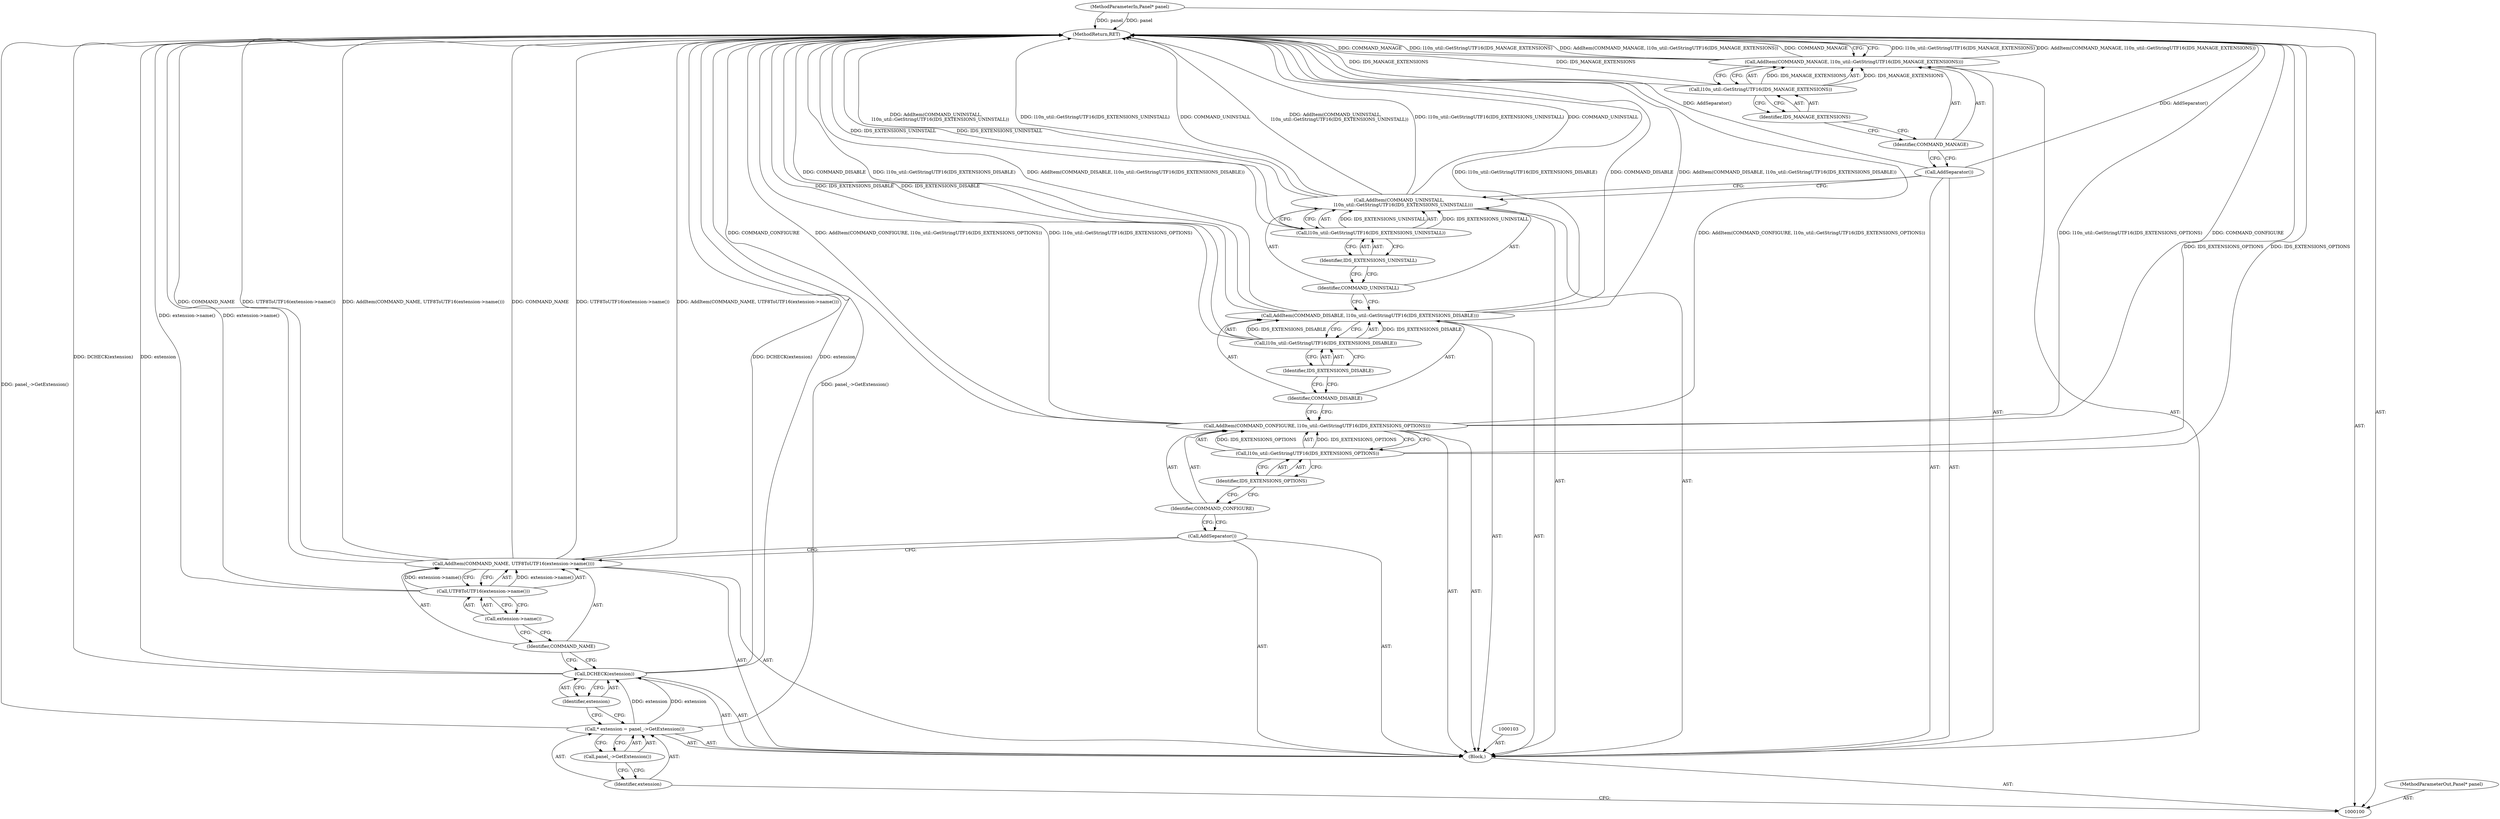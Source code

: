 digraph "0_Chrome_6b5f83842b5edb5d4bd6684b196b3630c6769731_3" {
"1000131" [label="(MethodReturn,RET)"];
"1000101" [label="(MethodParameterIn,Panel* panel)"];
"1000169" [label="(MethodParameterOut,Panel* panel)"];
"1000119" [label="(Identifier,COMMAND_DISABLE)"];
"1000120" [label="(Call,l10n_util::GetStringUTF16(IDS_EXTENSIONS_DISABLE))"];
"1000118" [label="(Call,AddItem(COMMAND_DISABLE, l10n_util::GetStringUTF16(IDS_EXTENSIONS_DISABLE)))"];
"1000121" [label="(Identifier,IDS_EXTENSIONS_DISABLE)"];
"1000123" [label="(Identifier,COMMAND_UNINSTALL)"];
"1000122" [label="(Call,AddItem(COMMAND_UNINSTALL,\n      l10n_util::GetStringUTF16(IDS_EXTENSIONS_UNINSTALL)))"];
"1000125" [label="(Identifier,IDS_EXTENSIONS_UNINSTALL)"];
"1000124" [label="(Call,l10n_util::GetStringUTF16(IDS_EXTENSIONS_UNINSTALL))"];
"1000126" [label="(Call,AddSeparator())"];
"1000128" [label="(Identifier,COMMAND_MANAGE)"];
"1000129" [label="(Call,l10n_util::GetStringUTF16(IDS_MANAGE_EXTENSIONS))"];
"1000127" [label="(Call,AddItem(COMMAND_MANAGE, l10n_util::GetStringUTF16(IDS_MANAGE_EXTENSIONS)))"];
"1000130" [label="(Identifier,IDS_MANAGE_EXTENSIONS)"];
"1000102" [label="(Block,)"];
"1000104" [label="(Call,* extension = panel_->GetExtension())"];
"1000105" [label="(Identifier,extension)"];
"1000106" [label="(Call,panel_->GetExtension())"];
"1000107" [label="(Call,DCHECK(extension))"];
"1000108" [label="(Identifier,extension)"];
"1000110" [label="(Identifier,COMMAND_NAME)"];
"1000109" [label="(Call,AddItem(COMMAND_NAME, UTF8ToUTF16(extension->name())))"];
"1000111" [label="(Call,UTF8ToUTF16(extension->name()))"];
"1000112" [label="(Call,extension->name())"];
"1000113" [label="(Call,AddSeparator())"];
"1000115" [label="(Identifier,COMMAND_CONFIGURE)"];
"1000114" [label="(Call,AddItem(COMMAND_CONFIGURE, l10n_util::GetStringUTF16(IDS_EXTENSIONS_OPTIONS)))"];
"1000116" [label="(Call,l10n_util::GetStringUTF16(IDS_EXTENSIONS_OPTIONS))"];
"1000117" [label="(Identifier,IDS_EXTENSIONS_OPTIONS)"];
"1000131" -> "1000100"  [label="AST: "];
"1000131" -> "1000127"  [label="CFG: "];
"1000116" -> "1000131"  [label="DDG: IDS_EXTENSIONS_OPTIONS"];
"1000124" -> "1000131"  [label="DDG: IDS_EXTENSIONS_UNINSTALL"];
"1000107" -> "1000131"  [label="DDG: extension"];
"1000107" -> "1000131"  [label="DDG: DCHECK(extension)"];
"1000114" -> "1000131"  [label="DDG: AddItem(COMMAND_CONFIGURE, l10n_util::GetStringUTF16(IDS_EXTENSIONS_OPTIONS))"];
"1000114" -> "1000131"  [label="DDG: COMMAND_CONFIGURE"];
"1000114" -> "1000131"  [label="DDG: l10n_util::GetStringUTF16(IDS_EXTENSIONS_OPTIONS)"];
"1000122" -> "1000131"  [label="DDG: COMMAND_UNINSTALL"];
"1000122" -> "1000131"  [label="DDG: AddItem(COMMAND_UNINSTALL,\n      l10n_util::GetStringUTF16(IDS_EXTENSIONS_UNINSTALL))"];
"1000122" -> "1000131"  [label="DDG: l10n_util::GetStringUTF16(IDS_EXTENSIONS_UNINSTALL)"];
"1000127" -> "1000131"  [label="DDG: l10n_util::GetStringUTF16(IDS_MANAGE_EXTENSIONS)"];
"1000127" -> "1000131"  [label="DDG: AddItem(COMMAND_MANAGE, l10n_util::GetStringUTF16(IDS_MANAGE_EXTENSIONS))"];
"1000127" -> "1000131"  [label="DDG: COMMAND_MANAGE"];
"1000118" -> "1000131"  [label="DDG: AddItem(COMMAND_DISABLE, l10n_util::GetStringUTF16(IDS_EXTENSIONS_DISABLE))"];
"1000118" -> "1000131"  [label="DDG: COMMAND_DISABLE"];
"1000118" -> "1000131"  [label="DDG: l10n_util::GetStringUTF16(IDS_EXTENSIONS_DISABLE)"];
"1000111" -> "1000131"  [label="DDG: extension->name()"];
"1000129" -> "1000131"  [label="DDG: IDS_MANAGE_EXTENSIONS"];
"1000126" -> "1000131"  [label="DDG: AddSeparator()"];
"1000120" -> "1000131"  [label="DDG: IDS_EXTENSIONS_DISABLE"];
"1000101" -> "1000131"  [label="DDG: panel"];
"1000109" -> "1000131"  [label="DDG: COMMAND_NAME"];
"1000109" -> "1000131"  [label="DDG: UTF8ToUTF16(extension->name())"];
"1000109" -> "1000131"  [label="DDG: AddItem(COMMAND_NAME, UTF8ToUTF16(extension->name()))"];
"1000104" -> "1000131"  [label="DDG: panel_->GetExtension()"];
"1000101" -> "1000100"  [label="AST: "];
"1000101" -> "1000131"  [label="DDG: panel"];
"1000169" -> "1000100"  [label="AST: "];
"1000119" -> "1000118"  [label="AST: "];
"1000119" -> "1000114"  [label="CFG: "];
"1000121" -> "1000119"  [label="CFG: "];
"1000120" -> "1000118"  [label="AST: "];
"1000120" -> "1000121"  [label="CFG: "];
"1000121" -> "1000120"  [label="AST: "];
"1000118" -> "1000120"  [label="CFG: "];
"1000120" -> "1000131"  [label="DDG: IDS_EXTENSIONS_DISABLE"];
"1000120" -> "1000118"  [label="DDG: IDS_EXTENSIONS_DISABLE"];
"1000118" -> "1000102"  [label="AST: "];
"1000118" -> "1000120"  [label="CFG: "];
"1000119" -> "1000118"  [label="AST: "];
"1000120" -> "1000118"  [label="AST: "];
"1000123" -> "1000118"  [label="CFG: "];
"1000118" -> "1000131"  [label="DDG: AddItem(COMMAND_DISABLE, l10n_util::GetStringUTF16(IDS_EXTENSIONS_DISABLE))"];
"1000118" -> "1000131"  [label="DDG: COMMAND_DISABLE"];
"1000118" -> "1000131"  [label="DDG: l10n_util::GetStringUTF16(IDS_EXTENSIONS_DISABLE)"];
"1000120" -> "1000118"  [label="DDG: IDS_EXTENSIONS_DISABLE"];
"1000121" -> "1000120"  [label="AST: "];
"1000121" -> "1000119"  [label="CFG: "];
"1000120" -> "1000121"  [label="CFG: "];
"1000123" -> "1000122"  [label="AST: "];
"1000123" -> "1000118"  [label="CFG: "];
"1000125" -> "1000123"  [label="CFG: "];
"1000122" -> "1000102"  [label="AST: "];
"1000122" -> "1000124"  [label="CFG: "];
"1000123" -> "1000122"  [label="AST: "];
"1000124" -> "1000122"  [label="AST: "];
"1000126" -> "1000122"  [label="CFG: "];
"1000122" -> "1000131"  [label="DDG: COMMAND_UNINSTALL"];
"1000122" -> "1000131"  [label="DDG: AddItem(COMMAND_UNINSTALL,\n      l10n_util::GetStringUTF16(IDS_EXTENSIONS_UNINSTALL))"];
"1000122" -> "1000131"  [label="DDG: l10n_util::GetStringUTF16(IDS_EXTENSIONS_UNINSTALL)"];
"1000124" -> "1000122"  [label="DDG: IDS_EXTENSIONS_UNINSTALL"];
"1000125" -> "1000124"  [label="AST: "];
"1000125" -> "1000123"  [label="CFG: "];
"1000124" -> "1000125"  [label="CFG: "];
"1000124" -> "1000122"  [label="AST: "];
"1000124" -> "1000125"  [label="CFG: "];
"1000125" -> "1000124"  [label="AST: "];
"1000122" -> "1000124"  [label="CFG: "];
"1000124" -> "1000131"  [label="DDG: IDS_EXTENSIONS_UNINSTALL"];
"1000124" -> "1000122"  [label="DDG: IDS_EXTENSIONS_UNINSTALL"];
"1000126" -> "1000102"  [label="AST: "];
"1000126" -> "1000122"  [label="CFG: "];
"1000128" -> "1000126"  [label="CFG: "];
"1000126" -> "1000131"  [label="DDG: AddSeparator()"];
"1000128" -> "1000127"  [label="AST: "];
"1000128" -> "1000126"  [label="CFG: "];
"1000130" -> "1000128"  [label="CFG: "];
"1000129" -> "1000127"  [label="AST: "];
"1000129" -> "1000130"  [label="CFG: "];
"1000130" -> "1000129"  [label="AST: "];
"1000127" -> "1000129"  [label="CFG: "];
"1000129" -> "1000131"  [label="DDG: IDS_MANAGE_EXTENSIONS"];
"1000129" -> "1000127"  [label="DDG: IDS_MANAGE_EXTENSIONS"];
"1000127" -> "1000102"  [label="AST: "];
"1000127" -> "1000129"  [label="CFG: "];
"1000128" -> "1000127"  [label="AST: "];
"1000129" -> "1000127"  [label="AST: "];
"1000131" -> "1000127"  [label="CFG: "];
"1000127" -> "1000131"  [label="DDG: l10n_util::GetStringUTF16(IDS_MANAGE_EXTENSIONS)"];
"1000127" -> "1000131"  [label="DDG: AddItem(COMMAND_MANAGE, l10n_util::GetStringUTF16(IDS_MANAGE_EXTENSIONS))"];
"1000127" -> "1000131"  [label="DDG: COMMAND_MANAGE"];
"1000129" -> "1000127"  [label="DDG: IDS_MANAGE_EXTENSIONS"];
"1000130" -> "1000129"  [label="AST: "];
"1000130" -> "1000128"  [label="CFG: "];
"1000129" -> "1000130"  [label="CFG: "];
"1000102" -> "1000100"  [label="AST: "];
"1000103" -> "1000102"  [label="AST: "];
"1000104" -> "1000102"  [label="AST: "];
"1000107" -> "1000102"  [label="AST: "];
"1000109" -> "1000102"  [label="AST: "];
"1000113" -> "1000102"  [label="AST: "];
"1000114" -> "1000102"  [label="AST: "];
"1000118" -> "1000102"  [label="AST: "];
"1000122" -> "1000102"  [label="AST: "];
"1000126" -> "1000102"  [label="AST: "];
"1000127" -> "1000102"  [label="AST: "];
"1000104" -> "1000102"  [label="AST: "];
"1000104" -> "1000106"  [label="CFG: "];
"1000105" -> "1000104"  [label="AST: "];
"1000106" -> "1000104"  [label="AST: "];
"1000108" -> "1000104"  [label="CFG: "];
"1000104" -> "1000131"  [label="DDG: panel_->GetExtension()"];
"1000104" -> "1000107"  [label="DDG: extension"];
"1000105" -> "1000104"  [label="AST: "];
"1000105" -> "1000100"  [label="CFG: "];
"1000106" -> "1000105"  [label="CFG: "];
"1000106" -> "1000104"  [label="AST: "];
"1000106" -> "1000105"  [label="CFG: "];
"1000104" -> "1000106"  [label="CFG: "];
"1000107" -> "1000102"  [label="AST: "];
"1000107" -> "1000108"  [label="CFG: "];
"1000108" -> "1000107"  [label="AST: "];
"1000110" -> "1000107"  [label="CFG: "];
"1000107" -> "1000131"  [label="DDG: extension"];
"1000107" -> "1000131"  [label="DDG: DCHECK(extension)"];
"1000104" -> "1000107"  [label="DDG: extension"];
"1000108" -> "1000107"  [label="AST: "];
"1000108" -> "1000104"  [label="CFG: "];
"1000107" -> "1000108"  [label="CFG: "];
"1000110" -> "1000109"  [label="AST: "];
"1000110" -> "1000107"  [label="CFG: "];
"1000112" -> "1000110"  [label="CFG: "];
"1000109" -> "1000102"  [label="AST: "];
"1000109" -> "1000111"  [label="CFG: "];
"1000110" -> "1000109"  [label="AST: "];
"1000111" -> "1000109"  [label="AST: "];
"1000113" -> "1000109"  [label="CFG: "];
"1000109" -> "1000131"  [label="DDG: COMMAND_NAME"];
"1000109" -> "1000131"  [label="DDG: UTF8ToUTF16(extension->name())"];
"1000109" -> "1000131"  [label="DDG: AddItem(COMMAND_NAME, UTF8ToUTF16(extension->name()))"];
"1000111" -> "1000109"  [label="DDG: extension->name()"];
"1000111" -> "1000109"  [label="AST: "];
"1000111" -> "1000112"  [label="CFG: "];
"1000112" -> "1000111"  [label="AST: "];
"1000109" -> "1000111"  [label="CFG: "];
"1000111" -> "1000131"  [label="DDG: extension->name()"];
"1000111" -> "1000109"  [label="DDG: extension->name()"];
"1000112" -> "1000111"  [label="AST: "];
"1000112" -> "1000110"  [label="CFG: "];
"1000111" -> "1000112"  [label="CFG: "];
"1000113" -> "1000102"  [label="AST: "];
"1000113" -> "1000109"  [label="CFG: "];
"1000115" -> "1000113"  [label="CFG: "];
"1000115" -> "1000114"  [label="AST: "];
"1000115" -> "1000113"  [label="CFG: "];
"1000117" -> "1000115"  [label="CFG: "];
"1000114" -> "1000102"  [label="AST: "];
"1000114" -> "1000116"  [label="CFG: "];
"1000115" -> "1000114"  [label="AST: "];
"1000116" -> "1000114"  [label="AST: "];
"1000119" -> "1000114"  [label="CFG: "];
"1000114" -> "1000131"  [label="DDG: AddItem(COMMAND_CONFIGURE, l10n_util::GetStringUTF16(IDS_EXTENSIONS_OPTIONS))"];
"1000114" -> "1000131"  [label="DDG: COMMAND_CONFIGURE"];
"1000114" -> "1000131"  [label="DDG: l10n_util::GetStringUTF16(IDS_EXTENSIONS_OPTIONS)"];
"1000116" -> "1000114"  [label="DDG: IDS_EXTENSIONS_OPTIONS"];
"1000116" -> "1000114"  [label="AST: "];
"1000116" -> "1000117"  [label="CFG: "];
"1000117" -> "1000116"  [label="AST: "];
"1000114" -> "1000116"  [label="CFG: "];
"1000116" -> "1000131"  [label="DDG: IDS_EXTENSIONS_OPTIONS"];
"1000116" -> "1000114"  [label="DDG: IDS_EXTENSIONS_OPTIONS"];
"1000117" -> "1000116"  [label="AST: "];
"1000117" -> "1000115"  [label="CFG: "];
"1000116" -> "1000117"  [label="CFG: "];
}
